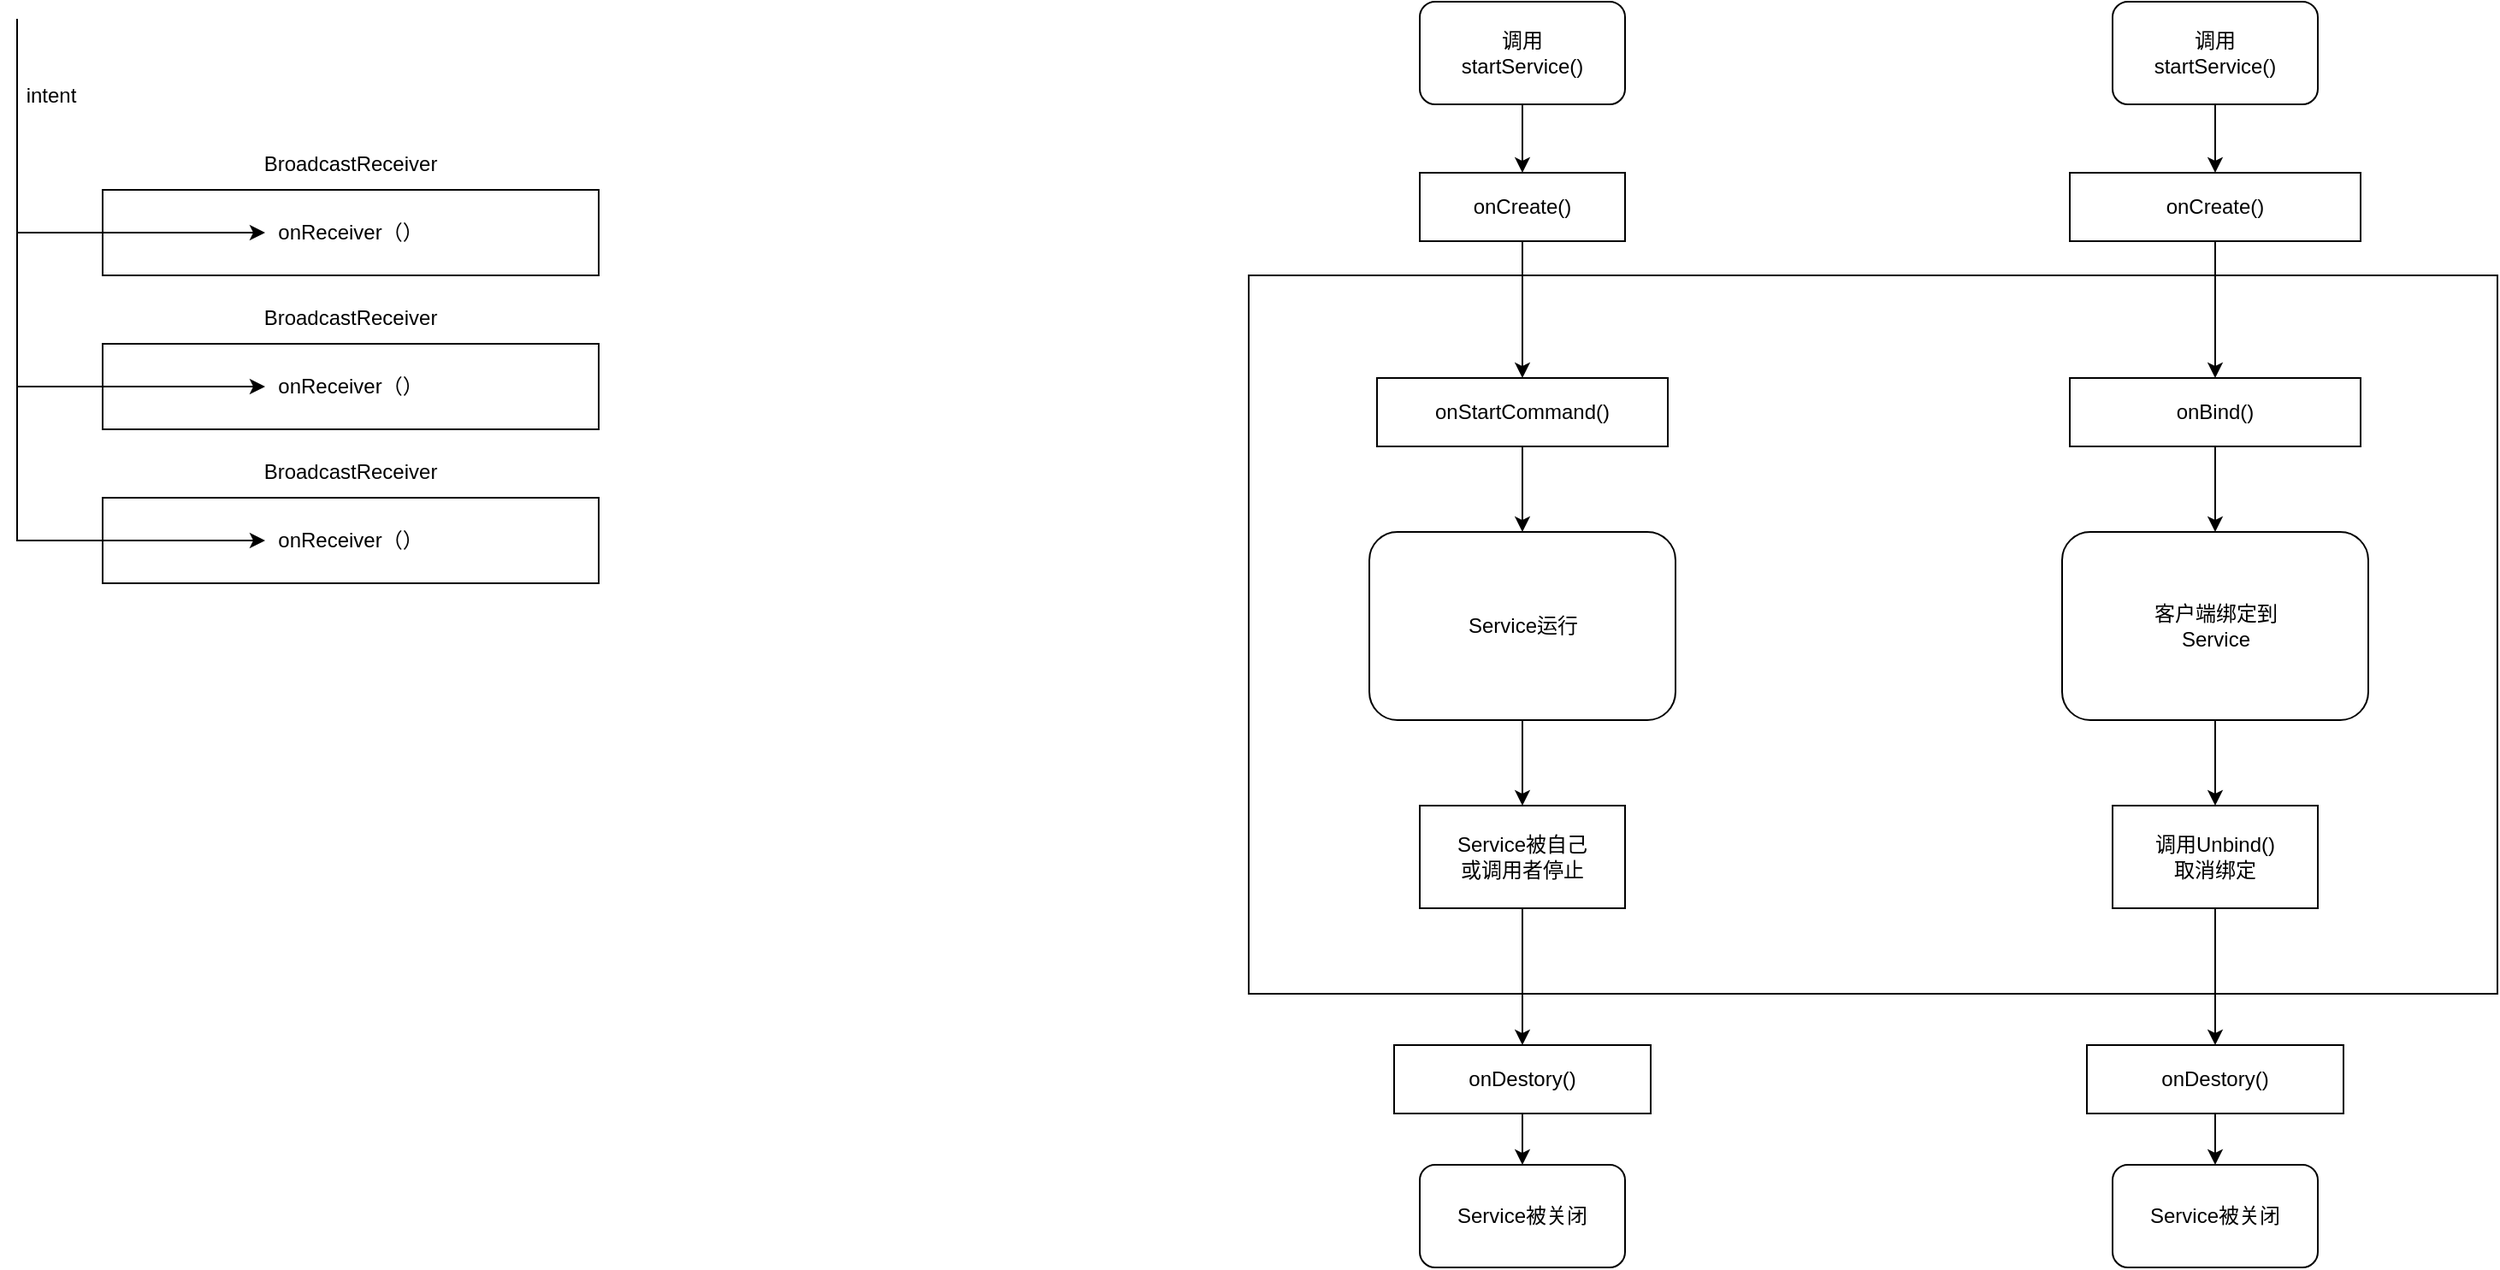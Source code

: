 <mxfile version="24.7.5">
  <diagram name="第 1 页" id="MUYO5bvJp8h2161Trcz_">
    <mxGraphModel dx="2074" dy="1204" grid="1" gridSize="10" guides="1" tooltips="1" connect="1" arrows="1" fold="1" page="1" pageScale="1" pageWidth="827" pageHeight="1169" math="0" shadow="0">
      <root>
        <mxCell id="0" />
        <mxCell id="1" parent="0" />
        <mxCell id="DW2_CxJmb-G6JmsQTJQ1-1" value="" style="rounded=0;whiteSpace=wrap;html=1;" parent="1" vertex="1">
          <mxGeometry x="430" y="370" width="290" height="50" as="geometry" />
        </mxCell>
        <mxCell id="DW2_CxJmb-G6JmsQTJQ1-2" value="BroadcastReceiver" style="text;html=1;align=center;verticalAlign=middle;whiteSpace=wrap;rounded=0;" parent="1" vertex="1">
          <mxGeometry x="545" y="340" width="60" height="30" as="geometry" />
        </mxCell>
        <mxCell id="DW2_CxJmb-G6JmsQTJQ1-4" value="onReceiver（）" style="text;html=1;align=center;verticalAlign=middle;whiteSpace=wrap;rounded=0;" parent="1" vertex="1">
          <mxGeometry x="525" y="380" width="100" height="30" as="geometry" />
        </mxCell>
        <mxCell id="DW2_CxJmb-G6JmsQTJQ1-5" value="" style="endArrow=classic;html=1;rounded=0;entryX=0;entryY=0.5;entryDx=0;entryDy=0;" parent="1" target="DW2_CxJmb-G6JmsQTJQ1-4" edge="1">
          <mxGeometry width="50" height="50" relative="1" as="geometry">
            <mxPoint x="380" y="270" as="sourcePoint" />
            <mxPoint x="500" y="590" as="targetPoint" />
            <Array as="points">
              <mxPoint x="380" y="395" />
            </Array>
          </mxGeometry>
        </mxCell>
        <mxCell id="DW2_CxJmb-G6JmsQTJQ1-6" value="" style="rounded=0;whiteSpace=wrap;html=1;" parent="1" vertex="1">
          <mxGeometry x="430" y="460" width="290" height="50" as="geometry" />
        </mxCell>
        <mxCell id="DW2_CxJmb-G6JmsQTJQ1-7" value="BroadcastReceiver" style="text;html=1;align=center;verticalAlign=middle;whiteSpace=wrap;rounded=0;" parent="1" vertex="1">
          <mxGeometry x="545" y="430" width="60" height="30" as="geometry" />
        </mxCell>
        <mxCell id="DW2_CxJmb-G6JmsQTJQ1-8" value="onReceiver（）" style="text;html=1;align=center;verticalAlign=middle;whiteSpace=wrap;rounded=0;" parent="1" vertex="1">
          <mxGeometry x="525" y="470" width="100" height="30" as="geometry" />
        </mxCell>
        <mxCell id="DW2_CxJmb-G6JmsQTJQ1-9" value="" style="rounded=0;whiteSpace=wrap;html=1;" parent="1" vertex="1">
          <mxGeometry x="430" y="550" width="290" height="50" as="geometry" />
        </mxCell>
        <mxCell id="DW2_CxJmb-G6JmsQTJQ1-10" value="BroadcastReceiver" style="text;html=1;align=center;verticalAlign=middle;whiteSpace=wrap;rounded=0;" parent="1" vertex="1">
          <mxGeometry x="545" y="520" width="60" height="30" as="geometry" />
        </mxCell>
        <mxCell id="DW2_CxJmb-G6JmsQTJQ1-11" value="onReceiver（）" style="text;html=1;align=center;verticalAlign=middle;whiteSpace=wrap;rounded=0;" parent="1" vertex="1">
          <mxGeometry x="525" y="560" width="100" height="30" as="geometry" />
        </mxCell>
        <mxCell id="DW2_CxJmb-G6JmsQTJQ1-12" value="" style="endArrow=classic;html=1;rounded=0;entryX=0;entryY=0.5;entryDx=0;entryDy=0;" parent="1" target="DW2_CxJmb-G6JmsQTJQ1-8" edge="1">
          <mxGeometry width="50" height="50" relative="1" as="geometry">
            <mxPoint x="380" y="390" as="sourcePoint" />
            <mxPoint x="500" y="590" as="targetPoint" />
            <Array as="points">
              <mxPoint x="380" y="485" />
            </Array>
          </mxGeometry>
        </mxCell>
        <mxCell id="DW2_CxJmb-G6JmsQTJQ1-13" value="" style="endArrow=classic;html=1;rounded=0;" parent="1" target="DW2_CxJmb-G6JmsQTJQ1-11" edge="1">
          <mxGeometry width="50" height="50" relative="1" as="geometry">
            <mxPoint x="380" y="480" as="sourcePoint" />
            <mxPoint x="440" y="520" as="targetPoint" />
            <Array as="points">
              <mxPoint x="380" y="575" />
            </Array>
          </mxGeometry>
        </mxCell>
        <mxCell id="DW2_CxJmb-G6JmsQTJQ1-14" value="intent" style="text;html=1;align=center;verticalAlign=middle;whiteSpace=wrap;rounded=0;" parent="1" vertex="1">
          <mxGeometry x="370" y="300" width="60" height="30" as="geometry" />
        </mxCell>
        <mxCell id="jlfxmXxTC6LtIax7KMtM-1" value="" style="rounded=0;whiteSpace=wrap;html=1;" vertex="1" parent="1">
          <mxGeometry x="1100" y="420" width="730" height="420" as="geometry" />
        </mxCell>
        <mxCell id="jlfxmXxTC6LtIax7KMtM-9" style="edgeStyle=orthogonalEdgeStyle;rounded=0;orthogonalLoop=1;jettySize=auto;html=1;exitX=0.5;exitY=1;exitDx=0;exitDy=0;" edge="1" parent="1" source="jlfxmXxTC6LtIax7KMtM-2" target="jlfxmXxTC6LtIax7KMtM-5">
          <mxGeometry relative="1" as="geometry" />
        </mxCell>
        <mxCell id="jlfxmXxTC6LtIax7KMtM-2" value="调用&lt;div&gt;startService()&lt;/div&gt;" style="rounded=1;whiteSpace=wrap;html=1;" vertex="1" parent="1">
          <mxGeometry x="1200" y="260" width="120" height="60" as="geometry" />
        </mxCell>
        <mxCell id="jlfxmXxTC6LtIax7KMtM-10" style="edgeStyle=orthogonalEdgeStyle;rounded=0;orthogonalLoop=1;jettySize=auto;html=1;exitX=0.5;exitY=1;exitDx=0;exitDy=0;entryX=0.5;entryY=0;entryDx=0;entryDy=0;" edge="1" parent="1" source="jlfxmXxTC6LtIax7KMtM-3" target="jlfxmXxTC6LtIax7KMtM-7">
          <mxGeometry relative="1" as="geometry" />
        </mxCell>
        <mxCell id="jlfxmXxTC6LtIax7KMtM-3" value="调用&lt;div&gt;startService()&lt;/div&gt;" style="rounded=1;whiteSpace=wrap;html=1;" vertex="1" parent="1">
          <mxGeometry x="1605" y="260" width="120" height="60" as="geometry" />
        </mxCell>
        <mxCell id="jlfxmXxTC6LtIax7KMtM-22" style="edgeStyle=orthogonalEdgeStyle;rounded=0;orthogonalLoop=1;jettySize=auto;html=1;exitX=0.5;exitY=1;exitDx=0;exitDy=0;entryX=0.5;entryY=0;entryDx=0;entryDy=0;" edge="1" parent="1" source="jlfxmXxTC6LtIax7KMtM-5" target="jlfxmXxTC6LtIax7KMtM-12">
          <mxGeometry relative="1" as="geometry" />
        </mxCell>
        <mxCell id="jlfxmXxTC6LtIax7KMtM-5" value="onCreate()" style="rounded=0;whiteSpace=wrap;html=1;" vertex="1" parent="1">
          <mxGeometry x="1200" y="360" width="120" height="40" as="geometry" />
        </mxCell>
        <mxCell id="jlfxmXxTC6LtIax7KMtM-27" style="edgeStyle=orthogonalEdgeStyle;rounded=0;orthogonalLoop=1;jettySize=auto;html=1;exitX=0.5;exitY=1;exitDx=0;exitDy=0;entryX=0.5;entryY=0;entryDx=0;entryDy=0;" edge="1" parent="1" source="jlfxmXxTC6LtIax7KMtM-7" target="jlfxmXxTC6LtIax7KMtM-15">
          <mxGeometry relative="1" as="geometry" />
        </mxCell>
        <mxCell id="jlfxmXxTC6LtIax7KMtM-7" value="onCreate()" style="rounded=0;whiteSpace=wrap;html=1;" vertex="1" parent="1">
          <mxGeometry x="1580" y="360" width="170" height="40" as="geometry" />
        </mxCell>
        <mxCell id="jlfxmXxTC6LtIax7KMtM-23" style="edgeStyle=orthogonalEdgeStyle;rounded=0;orthogonalLoop=1;jettySize=auto;html=1;exitX=0.5;exitY=1;exitDx=0;exitDy=0;entryX=0.5;entryY=0;entryDx=0;entryDy=0;" edge="1" parent="1" source="jlfxmXxTC6LtIax7KMtM-12" target="jlfxmXxTC6LtIax7KMtM-13">
          <mxGeometry relative="1" as="geometry" />
        </mxCell>
        <mxCell id="jlfxmXxTC6LtIax7KMtM-12" value="onStartCommand()" style="rounded=0;whiteSpace=wrap;html=1;" vertex="1" parent="1">
          <mxGeometry x="1175" y="480" width="170" height="40" as="geometry" />
        </mxCell>
        <mxCell id="jlfxmXxTC6LtIax7KMtM-24" style="edgeStyle=orthogonalEdgeStyle;rounded=0;orthogonalLoop=1;jettySize=auto;html=1;exitX=0.5;exitY=1;exitDx=0;exitDy=0;entryX=0.5;entryY=0;entryDx=0;entryDy=0;" edge="1" parent="1" source="jlfxmXxTC6LtIax7KMtM-13" target="jlfxmXxTC6LtIax7KMtM-14">
          <mxGeometry relative="1" as="geometry" />
        </mxCell>
        <mxCell id="jlfxmXxTC6LtIax7KMtM-13" value="Service运行" style="rounded=1;whiteSpace=wrap;html=1;" vertex="1" parent="1">
          <mxGeometry x="1170.5" y="570" width="179" height="110" as="geometry" />
        </mxCell>
        <mxCell id="jlfxmXxTC6LtIax7KMtM-25" style="edgeStyle=orthogonalEdgeStyle;rounded=0;orthogonalLoop=1;jettySize=auto;html=1;exitX=0.5;exitY=1;exitDx=0;exitDy=0;entryX=0.5;entryY=0;entryDx=0;entryDy=0;" edge="1" parent="1" source="jlfxmXxTC6LtIax7KMtM-14" target="jlfxmXxTC6LtIax7KMtM-18">
          <mxGeometry relative="1" as="geometry" />
        </mxCell>
        <mxCell id="jlfxmXxTC6LtIax7KMtM-14" value="Service被自己&lt;div&gt;或调用者停止&lt;/div&gt;" style="rounded=0;whiteSpace=wrap;html=1;" vertex="1" parent="1">
          <mxGeometry x="1200" y="730" width="120" height="60" as="geometry" />
        </mxCell>
        <mxCell id="jlfxmXxTC6LtIax7KMtM-28" style="edgeStyle=orthogonalEdgeStyle;rounded=0;orthogonalLoop=1;jettySize=auto;html=1;exitX=0.5;exitY=1;exitDx=0;exitDy=0;" edge="1" parent="1" source="jlfxmXxTC6LtIax7KMtM-15" target="jlfxmXxTC6LtIax7KMtM-16">
          <mxGeometry relative="1" as="geometry" />
        </mxCell>
        <mxCell id="jlfxmXxTC6LtIax7KMtM-15" value="onBind()" style="rounded=0;whiteSpace=wrap;html=1;" vertex="1" parent="1">
          <mxGeometry x="1580" y="480" width="170" height="40" as="geometry" />
        </mxCell>
        <mxCell id="jlfxmXxTC6LtIax7KMtM-29" style="edgeStyle=orthogonalEdgeStyle;rounded=0;orthogonalLoop=1;jettySize=auto;html=1;exitX=0.5;exitY=1;exitDx=0;exitDy=0;entryX=0.5;entryY=0;entryDx=0;entryDy=0;" edge="1" parent="1" source="jlfxmXxTC6LtIax7KMtM-16" target="jlfxmXxTC6LtIax7KMtM-17">
          <mxGeometry relative="1" as="geometry" />
        </mxCell>
        <mxCell id="jlfxmXxTC6LtIax7KMtM-16" value="客户端绑定到&lt;div&gt;Service&lt;/div&gt;" style="rounded=1;whiteSpace=wrap;html=1;" vertex="1" parent="1">
          <mxGeometry x="1575.5" y="570" width="179" height="110" as="geometry" />
        </mxCell>
        <mxCell id="jlfxmXxTC6LtIax7KMtM-30" style="edgeStyle=orthogonalEdgeStyle;rounded=0;orthogonalLoop=1;jettySize=auto;html=1;exitX=0.5;exitY=1;exitDx=0;exitDy=0;entryX=0.5;entryY=0;entryDx=0;entryDy=0;" edge="1" parent="1" source="jlfxmXxTC6LtIax7KMtM-17" target="jlfxmXxTC6LtIax7KMtM-19">
          <mxGeometry relative="1" as="geometry" />
        </mxCell>
        <mxCell id="jlfxmXxTC6LtIax7KMtM-17" value="调用Unbind()&lt;div&gt;取消绑定&lt;/div&gt;" style="rounded=0;whiteSpace=wrap;html=1;" vertex="1" parent="1">
          <mxGeometry x="1605" y="730" width="120" height="60" as="geometry" />
        </mxCell>
        <mxCell id="jlfxmXxTC6LtIax7KMtM-26" style="edgeStyle=orthogonalEdgeStyle;rounded=0;orthogonalLoop=1;jettySize=auto;html=1;exitX=0.5;exitY=1;exitDx=0;exitDy=0;entryX=0.5;entryY=0;entryDx=0;entryDy=0;" edge="1" parent="1" source="jlfxmXxTC6LtIax7KMtM-18" target="jlfxmXxTC6LtIax7KMtM-20">
          <mxGeometry relative="1" as="geometry" />
        </mxCell>
        <mxCell id="jlfxmXxTC6LtIax7KMtM-18" value="onDestory()" style="rounded=0;whiteSpace=wrap;html=1;" vertex="1" parent="1">
          <mxGeometry x="1185" y="870" width="150" height="40" as="geometry" />
        </mxCell>
        <mxCell id="jlfxmXxTC6LtIax7KMtM-31" style="edgeStyle=orthogonalEdgeStyle;rounded=0;orthogonalLoop=1;jettySize=auto;html=1;exitX=0.5;exitY=1;exitDx=0;exitDy=0;entryX=0.5;entryY=0;entryDx=0;entryDy=0;" edge="1" parent="1" source="jlfxmXxTC6LtIax7KMtM-19" target="jlfxmXxTC6LtIax7KMtM-21">
          <mxGeometry relative="1" as="geometry" />
        </mxCell>
        <mxCell id="jlfxmXxTC6LtIax7KMtM-19" value="onDestory()" style="rounded=0;whiteSpace=wrap;html=1;" vertex="1" parent="1">
          <mxGeometry x="1590" y="870" width="150" height="40" as="geometry" />
        </mxCell>
        <mxCell id="jlfxmXxTC6LtIax7KMtM-20" value="Service被关闭" style="rounded=1;whiteSpace=wrap;html=1;" vertex="1" parent="1">
          <mxGeometry x="1200" y="940" width="120" height="60" as="geometry" />
        </mxCell>
        <mxCell id="jlfxmXxTC6LtIax7KMtM-21" value="Service被关闭" style="rounded=1;whiteSpace=wrap;html=1;" vertex="1" parent="1">
          <mxGeometry x="1605" y="940" width="120" height="60" as="geometry" />
        </mxCell>
      </root>
    </mxGraphModel>
  </diagram>
</mxfile>
